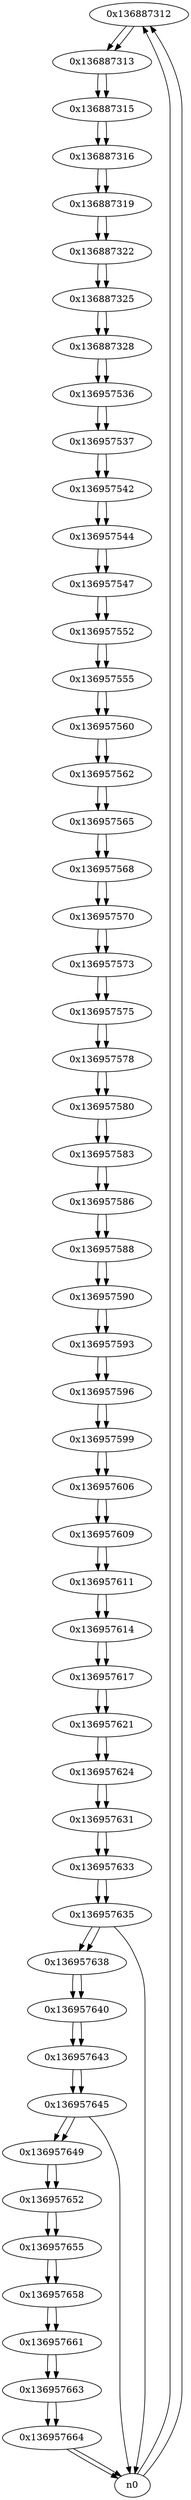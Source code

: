 digraph G{
/* nodes */
  n1 [label="0x136887312"]
  n2 [label="0x136887313"]
  n3 [label="0x136887315"]
  n4 [label="0x136887316"]
  n5 [label="0x136887319"]
  n6 [label="0x136887322"]
  n7 [label="0x136887325"]
  n8 [label="0x136887328"]
  n9 [label="0x136957536"]
  n10 [label="0x136957537"]
  n11 [label="0x136957542"]
  n12 [label="0x136957544"]
  n13 [label="0x136957547"]
  n14 [label="0x136957552"]
  n15 [label="0x136957555"]
  n16 [label="0x136957560"]
  n17 [label="0x136957562"]
  n18 [label="0x136957565"]
  n19 [label="0x136957568"]
  n20 [label="0x136957570"]
  n21 [label="0x136957573"]
  n22 [label="0x136957575"]
  n23 [label="0x136957578"]
  n24 [label="0x136957580"]
  n25 [label="0x136957583"]
  n26 [label="0x136957586"]
  n27 [label="0x136957588"]
  n28 [label="0x136957590"]
  n29 [label="0x136957593"]
  n30 [label="0x136957596"]
  n31 [label="0x136957599"]
  n32 [label="0x136957606"]
  n33 [label="0x136957609"]
  n34 [label="0x136957611"]
  n35 [label="0x136957614"]
  n36 [label="0x136957617"]
  n37 [label="0x136957621"]
  n38 [label="0x136957624"]
  n39 [label="0x136957631"]
  n40 [label="0x136957633"]
  n41 [label="0x136957635"]
  n42 [label="0x136957638"]
  n43 [label="0x136957640"]
  n44 [label="0x136957643"]
  n45 [label="0x136957645"]
  n46 [label="0x136957649"]
  n47 [label="0x136957652"]
  n48 [label="0x136957655"]
  n49 [label="0x136957658"]
  n50 [label="0x136957661"]
  n51 [label="0x136957663"]
  n52 [label="0x136957664"]
/* edges */
n1 -> n2;
n0 -> n1;
n0 -> n1;
n2 -> n3;
n1 -> n2;
n3 -> n4;
n2 -> n3;
n4 -> n5;
n3 -> n4;
n5 -> n6;
n4 -> n5;
n6 -> n7;
n5 -> n6;
n7 -> n8;
n6 -> n7;
n8 -> n9;
n7 -> n8;
n9 -> n10;
n8 -> n9;
n10 -> n11;
n9 -> n10;
n11 -> n12;
n10 -> n11;
n12 -> n13;
n11 -> n12;
n13 -> n14;
n12 -> n13;
n14 -> n15;
n13 -> n14;
n15 -> n16;
n14 -> n15;
n16 -> n17;
n15 -> n16;
n17 -> n18;
n16 -> n17;
n18 -> n19;
n17 -> n18;
n19 -> n20;
n18 -> n19;
n20 -> n21;
n19 -> n20;
n21 -> n22;
n20 -> n21;
n22 -> n23;
n21 -> n22;
n23 -> n24;
n22 -> n23;
n24 -> n25;
n23 -> n24;
n25 -> n26;
n24 -> n25;
n26 -> n27;
n25 -> n26;
n27 -> n28;
n26 -> n27;
n28 -> n29;
n27 -> n28;
n29 -> n30;
n28 -> n29;
n30 -> n31;
n29 -> n30;
n31 -> n32;
n30 -> n31;
n32 -> n33;
n31 -> n32;
n33 -> n34;
n32 -> n33;
n34 -> n35;
n33 -> n34;
n35 -> n36;
n34 -> n35;
n36 -> n37;
n35 -> n36;
n37 -> n38;
n36 -> n37;
n38 -> n39;
n37 -> n38;
n39 -> n40;
n38 -> n39;
n40 -> n41;
n39 -> n40;
n41 -> n42;
n41 -> n0;
n40 -> n41;
n42 -> n43;
n41 -> n42;
n43 -> n44;
n42 -> n43;
n44 -> n45;
n43 -> n44;
n45 -> n46;
n45 -> n0;
n44 -> n45;
n46 -> n47;
n45 -> n46;
n47 -> n48;
n46 -> n47;
n48 -> n49;
n47 -> n48;
n49 -> n50;
n48 -> n49;
n50 -> n51;
n49 -> n50;
n51 -> n52;
n50 -> n51;
n52 -> n0;
n52 -> n0;
n51 -> n52;
}
